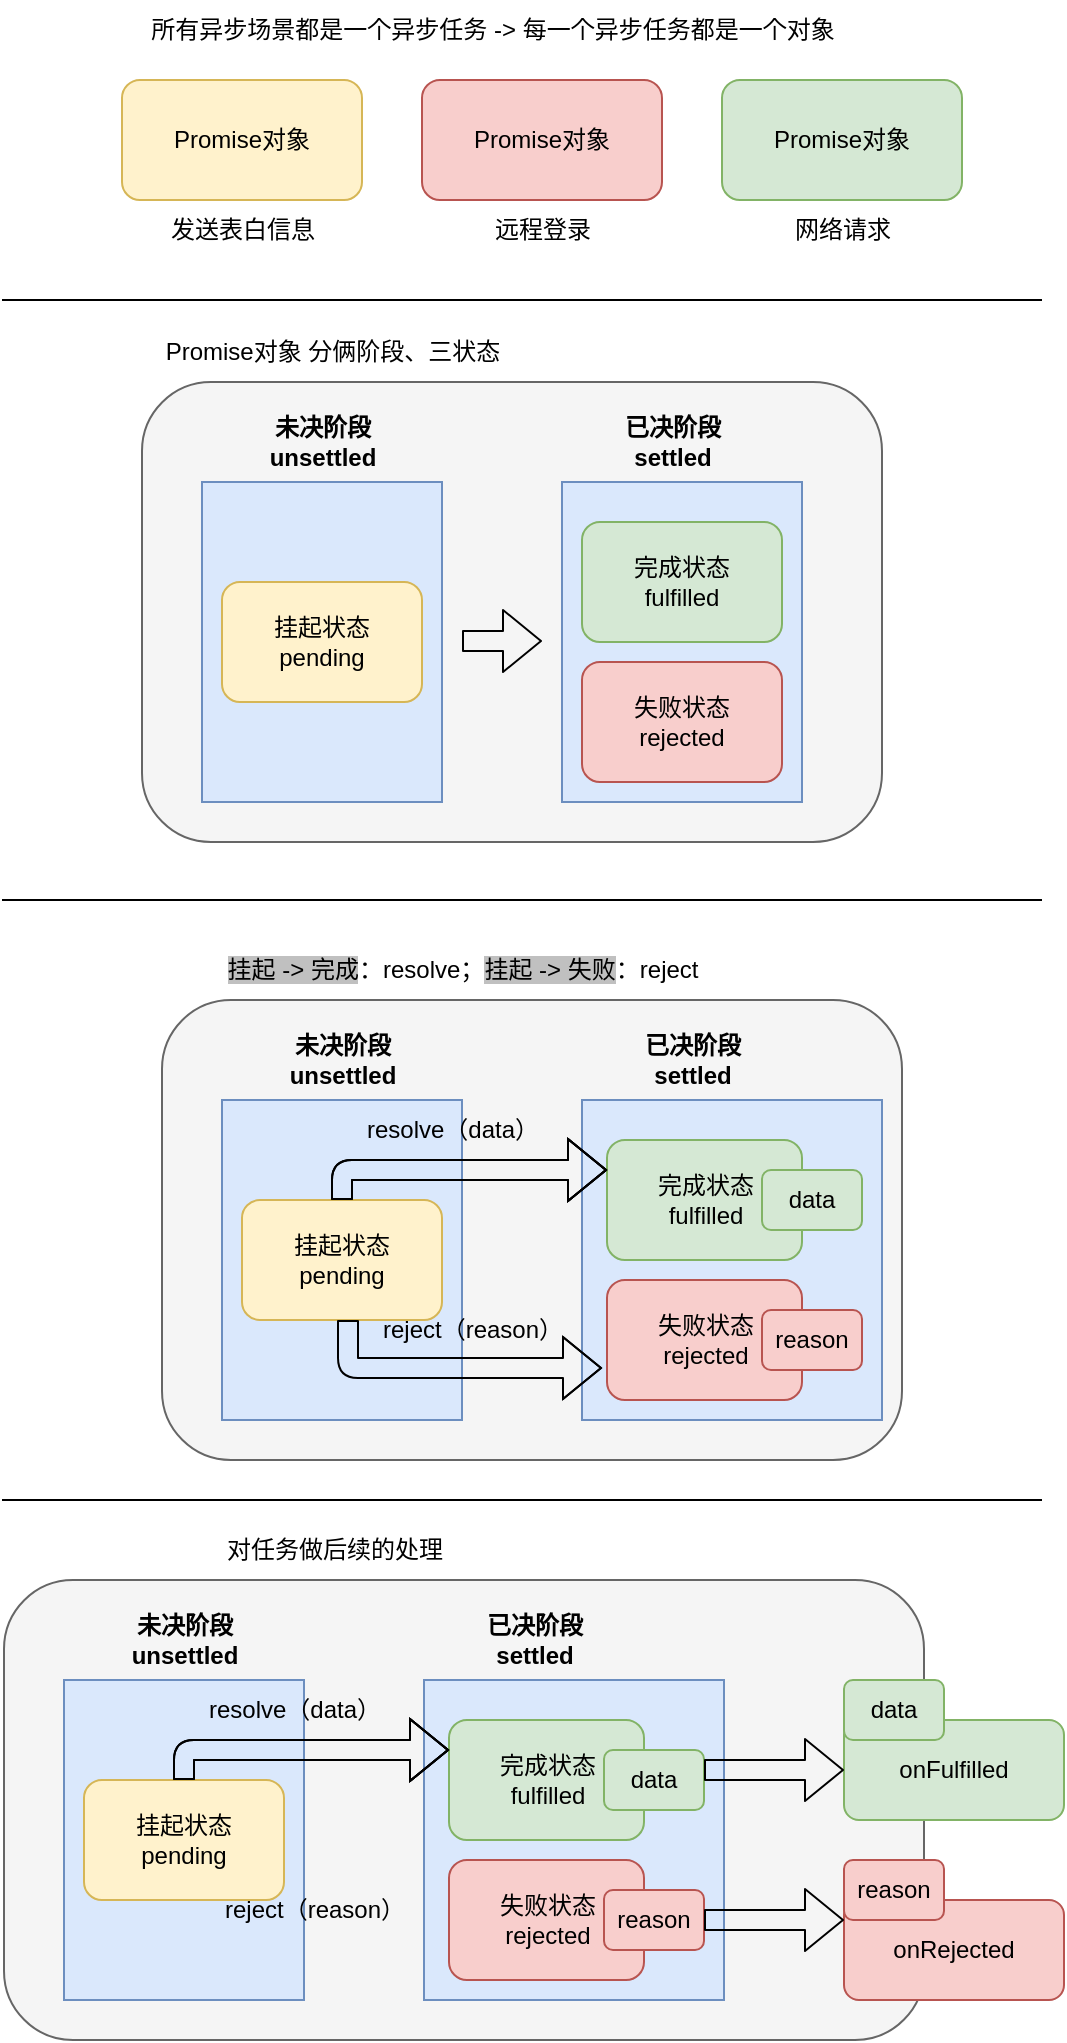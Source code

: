 <mxfile>
    <diagram id="3TOXhCAEjBs_PFjCSZv1" name="第 1 页">
        <mxGraphModel dx="1063" dy="538" grid="1" gridSize="10" guides="1" tooltips="1" connect="1" arrows="1" fold="1" page="1" pageScale="1" pageWidth="1200" pageHeight="1920" math="0" shadow="0">
            <root>
                <mxCell id="0"/>
                <mxCell id="1" parent="0"/>
                <mxCell id="3" value="所有异步场景都是一个异步任务 -&amp;gt; 每一个异步任务都是一个对象" style="text;html=1;align=center;verticalAlign=middle;resizable=0;points=[];autosize=1;strokeColor=none;fillColor=none;" vertex="1" parent="1">
                    <mxGeometry x="60" y="10" width="370" height="30" as="geometry"/>
                </mxCell>
                <mxCell id="5" value="" style="group" vertex="1" connectable="0" parent="1">
                    <mxGeometry x="60" y="50" width="120" height="90" as="geometry"/>
                </mxCell>
                <mxCell id="2" value="Promise对象" style="rounded=1;whiteSpace=wrap;html=1;fillColor=#fff2cc;strokeColor=#d6b656;" vertex="1" parent="5">
                    <mxGeometry width="120" height="60" as="geometry"/>
                </mxCell>
                <mxCell id="4" value="发送表白信息" style="text;html=1;align=center;verticalAlign=middle;resizable=0;points=[];autosize=1;strokeColor=none;fillColor=none;" vertex="1" parent="5">
                    <mxGeometry x="10" y="60" width="100" height="30" as="geometry"/>
                </mxCell>
                <mxCell id="6" value="" style="group" vertex="1" connectable="0" parent="1">
                    <mxGeometry x="210" y="50" width="120" height="90" as="geometry"/>
                </mxCell>
                <mxCell id="7" value="Promise对象" style="rounded=1;whiteSpace=wrap;html=1;fillColor=#f8cecc;strokeColor=#b85450;" vertex="1" parent="6">
                    <mxGeometry width="120" height="60" as="geometry"/>
                </mxCell>
                <mxCell id="8" value="远程登录" style="text;html=1;align=center;verticalAlign=middle;resizable=0;points=[];autosize=1;strokeColor=none;fillColor=none;" vertex="1" parent="6">
                    <mxGeometry x="25" y="60" width="70" height="30" as="geometry"/>
                </mxCell>
                <mxCell id="9" value="" style="group" vertex="1" connectable="0" parent="1">
                    <mxGeometry x="360" y="50" width="120" height="90" as="geometry"/>
                </mxCell>
                <mxCell id="10" value="Promise对象" style="rounded=1;whiteSpace=wrap;html=1;fillColor=#d5e8d4;strokeColor=#82b366;" vertex="1" parent="9">
                    <mxGeometry width="120" height="60" as="geometry"/>
                </mxCell>
                <mxCell id="11" value="网络请求" style="text;html=1;align=center;verticalAlign=middle;resizable=0;points=[];autosize=1;strokeColor=none;fillColor=none;" vertex="1" parent="9">
                    <mxGeometry x="25" y="60" width="70" height="30" as="geometry"/>
                </mxCell>
                <mxCell id="23" value="" style="endArrow=none;html=1;" edge="1" parent="1">
                    <mxGeometry width="50" height="50" relative="1" as="geometry">
                        <mxPoint y="160" as="sourcePoint"/>
                        <mxPoint x="520" y="160" as="targetPoint"/>
                    </mxGeometry>
                </mxCell>
                <mxCell id="26" value="" style="group" vertex="1" connectable="0" parent="1">
                    <mxGeometry x="70" y="171" width="370" height="260" as="geometry"/>
                </mxCell>
                <mxCell id="24" value="Promise对象 分俩阶段、三状态" style="text;html=1;align=center;verticalAlign=middle;resizable=0;points=[];autosize=1;strokeColor=none;fillColor=none;" vertex="1" parent="26">
                    <mxGeometry width="190" height="30" as="geometry"/>
                </mxCell>
                <mxCell id="25" value="" style="group" vertex="1" connectable="0" parent="26">
                    <mxGeometry y="30" width="370" height="230" as="geometry"/>
                </mxCell>
                <mxCell id="17" value="" style="rounded=1;whiteSpace=wrap;html=1;fillColor=#f5f5f5;fontColor=#333333;strokeColor=#666666;" vertex="1" parent="25">
                    <mxGeometry width="370" height="230" as="geometry"/>
                </mxCell>
                <mxCell id="18" value="" style="group" vertex="1" connectable="0" parent="25">
                    <mxGeometry x="30" y="50" width="120" height="160" as="geometry"/>
                </mxCell>
                <mxCell id="12" value="" style="rounded=0;whiteSpace=wrap;html=1;fillColor=#dae8fc;strokeColor=#6c8ebf;" vertex="1" parent="18">
                    <mxGeometry width="120" height="160" as="geometry"/>
                </mxCell>
                <mxCell id="13" value="挂起状态&lt;br&gt;pending" style="rounded=1;whiteSpace=wrap;html=1;fillColor=#fff2cc;strokeColor=#d6b656;" vertex="1" parent="18">
                    <mxGeometry x="10" y="50" width="100" height="60" as="geometry"/>
                </mxCell>
                <mxCell id="19" value="" style="group" vertex="1" connectable="0" parent="25">
                    <mxGeometry x="210" y="50" width="120" height="160" as="geometry"/>
                </mxCell>
                <mxCell id="14" value="" style="rounded=0;whiteSpace=wrap;html=1;fillColor=#dae8fc;strokeColor=#6c8ebf;" vertex="1" parent="19">
                    <mxGeometry width="120" height="160" as="geometry"/>
                </mxCell>
                <mxCell id="15" value="完成状态&lt;br&gt;fulfilled" style="rounded=1;whiteSpace=wrap;html=1;fillColor=#d5e8d4;strokeColor=#82b366;" vertex="1" parent="19">
                    <mxGeometry x="10" y="20" width="100" height="60" as="geometry"/>
                </mxCell>
                <mxCell id="16" value="失败状态&lt;br&gt;rejected" style="rounded=1;whiteSpace=wrap;html=1;fillColor=#f8cecc;strokeColor=#b85450;" vertex="1" parent="19">
                    <mxGeometry x="10" y="90" width="100" height="60" as="geometry"/>
                </mxCell>
                <mxCell id="20" value="未决阶段&lt;br&gt;unsettled" style="text;html=1;align=center;verticalAlign=middle;resizable=0;points=[];autosize=1;strokeColor=none;fillColor=none;fontStyle=1" vertex="1" parent="25">
                    <mxGeometry x="50" y="10" width="80" height="40" as="geometry"/>
                </mxCell>
                <mxCell id="21" value="已决阶段&lt;br&gt;settled" style="text;html=1;align=center;verticalAlign=middle;resizable=0;points=[];autosize=1;strokeColor=none;fillColor=none;fontStyle=1" vertex="1" parent="25">
                    <mxGeometry x="230" y="10" width="70" height="40" as="geometry"/>
                </mxCell>
                <mxCell id="22" value="" style="shape=flexArrow;endArrow=classic;html=1;" edge="1" parent="25">
                    <mxGeometry width="50" height="50" relative="1" as="geometry">
                        <mxPoint x="160" y="129.5" as="sourcePoint"/>
                        <mxPoint x="200" y="129.5" as="targetPoint"/>
                    </mxGeometry>
                </mxCell>
                <mxCell id="27" value="" style="endArrow=none;html=1;" edge="1" parent="1">
                    <mxGeometry width="50" height="50" relative="1" as="geometry">
                        <mxPoint y="460" as="sourcePoint"/>
                        <mxPoint x="520" y="460" as="targetPoint"/>
                    </mxGeometry>
                </mxCell>
                <mxCell id="49" value="" style="group" vertex="1" connectable="0" parent="1">
                    <mxGeometry x="80" y="480" width="370" height="260" as="geometry"/>
                </mxCell>
                <mxCell id="28" value="" style="group" vertex="1" connectable="0" parent="49">
                    <mxGeometry width="370" height="260" as="geometry"/>
                </mxCell>
                <mxCell id="29" value="&lt;span lang=&quot;zh-CN&quot; style=&quot;background:silver;mso-highlight:silver&quot;&gt;挂起&lt;/span&gt;&lt;span lang=&quot;en-US&quot; style=&quot;background:silver;mso-highlight:silver&quot;&gt; -&amp;gt; &lt;/span&gt;&lt;span lang=&quot;zh-CN&quot; style=&quot;background:silver;mso-highlight:silver&quot;&gt;完成&lt;/span&gt;&lt;span lang=&quot;zh-CN&quot;&gt;：&lt;/span&gt;&lt;span lang=&quot;en-US&quot;&gt;resolve&lt;/span&gt;&lt;span lang=&quot;zh-CN&quot;&gt;；&lt;/span&gt;&lt;span lang=&quot;zh-CN&quot; style=&quot;background:silver;mso-highlight:silver&quot;&gt;挂起&lt;/span&gt;&lt;span lang=&quot;en-US&quot; style=&quot;background:silver;mso-highlight:silver&quot;&gt; -&amp;gt; &lt;/span&gt;&lt;span lang=&quot;zh-CN&quot; style=&quot;background:silver;mso-highlight:silver&quot;&gt;失败&lt;/span&gt;&lt;span lang=&quot;zh-CN&quot;&gt;：&lt;/span&gt;&lt;span lang=&quot;en-US&quot;&gt;reject&lt;/span&gt;" style="text;html=1;align=center;verticalAlign=middle;resizable=0;points=[];autosize=1;strokeColor=none;fillColor=none;" vertex="1" parent="28">
                    <mxGeometry x="20" width="260" height="30" as="geometry"/>
                </mxCell>
                <mxCell id="30" value="" style="group" vertex="1" connectable="0" parent="28">
                    <mxGeometry y="30" width="370" height="230" as="geometry"/>
                </mxCell>
                <mxCell id="31" value="" style="rounded=1;whiteSpace=wrap;html=1;fillColor=#f5f5f5;fontColor=#333333;strokeColor=#666666;" vertex="1" parent="30">
                    <mxGeometry width="370" height="230" as="geometry"/>
                </mxCell>
                <mxCell id="32" value="" style="group" vertex="1" connectable="0" parent="30">
                    <mxGeometry x="30" y="50" width="180" height="160" as="geometry"/>
                </mxCell>
                <mxCell id="33" value="" style="rounded=0;whiteSpace=wrap;html=1;fillColor=#dae8fc;strokeColor=#6c8ebf;" vertex="1" parent="32">
                    <mxGeometry width="120" height="160" as="geometry"/>
                </mxCell>
                <mxCell id="34" value="挂起状态&lt;br&gt;pending" style="rounded=1;whiteSpace=wrap;html=1;fillColor=#fff2cc;strokeColor=#d6b656;" vertex="1" parent="32">
                    <mxGeometry x="10" y="50" width="100" height="60" as="geometry"/>
                </mxCell>
                <mxCell id="43" value="resolve（data）" style="text;html=1;align=center;verticalAlign=middle;resizable=0;points=[];autosize=1;strokeColor=none;fillColor=none;" vertex="1" parent="32">
                    <mxGeometry x="60" width="110" height="30" as="geometry"/>
                </mxCell>
                <mxCell id="46" value="reject（reason）" style="text;html=1;align=center;verticalAlign=middle;resizable=0;points=[];autosize=1;strokeColor=none;fillColor=none;" vertex="1" parent="32">
                    <mxGeometry x="70" y="100" width="110" height="30" as="geometry"/>
                </mxCell>
                <mxCell id="35" value="" style="group" vertex="1" connectable="0" parent="30">
                    <mxGeometry x="210" y="50" width="150" height="160" as="geometry"/>
                </mxCell>
                <mxCell id="36" value="" style="rounded=0;whiteSpace=wrap;html=1;fillColor=#dae8fc;strokeColor=#6c8ebf;" vertex="1" parent="35">
                    <mxGeometry width="150" height="160" as="geometry"/>
                </mxCell>
                <mxCell id="37" value="完成状态&lt;br&gt;fulfilled" style="rounded=1;whiteSpace=wrap;html=1;fillColor=#d5e8d4;strokeColor=#82b366;" vertex="1" parent="35">
                    <mxGeometry x="12.5" y="20" width="97.5" height="60" as="geometry"/>
                </mxCell>
                <mxCell id="38" value="失败状态&lt;br&gt;rejected" style="rounded=1;whiteSpace=wrap;html=1;fillColor=#f8cecc;strokeColor=#b85450;" vertex="1" parent="35">
                    <mxGeometry x="12.5" y="90" width="97.5" height="60" as="geometry"/>
                </mxCell>
                <mxCell id="47" value="data" style="rounded=1;whiteSpace=wrap;html=1;fillColor=#d5e8d4;strokeColor=#82b366;" vertex="1" parent="35">
                    <mxGeometry x="90" y="35" width="50" height="30" as="geometry"/>
                </mxCell>
                <mxCell id="48" value="reason" style="rounded=1;whiteSpace=wrap;html=1;fillColor=#f8cecc;strokeColor=#b85450;" vertex="1" parent="35">
                    <mxGeometry x="90" y="105" width="50" height="30" as="geometry"/>
                </mxCell>
                <mxCell id="39" value="未决阶段&lt;br&gt;unsettled" style="text;html=1;align=center;verticalAlign=middle;resizable=0;points=[];autosize=1;strokeColor=none;fillColor=none;fontStyle=1" vertex="1" parent="30">
                    <mxGeometry x="50" y="10" width="80" height="40" as="geometry"/>
                </mxCell>
                <mxCell id="40" value="已决阶段&lt;br&gt;settled" style="text;html=1;align=center;verticalAlign=middle;resizable=0;points=[];autosize=1;strokeColor=none;fillColor=none;fontStyle=1" vertex="1" parent="30">
                    <mxGeometry x="230" y="10" width="70" height="40" as="geometry"/>
                </mxCell>
                <mxCell id="42" value="" style="shape=flexArrow;endArrow=classic;html=1;exitX=0.5;exitY=0;exitDx=0;exitDy=0;entryX=0;entryY=0.25;entryDx=0;entryDy=0;" edge="1" parent="30" source="34" target="37">
                    <mxGeometry width="50" height="50" relative="1" as="geometry">
                        <mxPoint x="570" y="100" as="sourcePoint"/>
                        <mxPoint x="620" y="50" as="targetPoint"/>
                        <Array as="points">
                            <mxPoint x="90" y="85"/>
                        </Array>
                    </mxGeometry>
                </mxCell>
                <mxCell id="44" value="" style="shape=flexArrow;endArrow=classic;html=1;exitX=0.5;exitY=0;exitDx=0;exitDy=0;entryX=0;entryY=0.25;entryDx=0;entryDy=0;" edge="1" parent="30" source="34" target="37">
                    <mxGeometry width="50" height="50" relative="1" as="geometry">
                        <mxPoint x="170" y="610" as="sourcePoint"/>
                        <mxPoint x="300" y="595" as="targetPoint"/>
                        <Array as="points">
                            <mxPoint x="90" y="85"/>
                            <mxPoint x="160" y="85"/>
                        </Array>
                    </mxGeometry>
                </mxCell>
                <mxCell id="45" value="" style="shape=flexArrow;endArrow=classic;html=1;" edge="1" parent="49">
                    <mxGeometry width="50" height="50" relative="1" as="geometry">
                        <mxPoint x="93" y="190" as="sourcePoint"/>
                        <mxPoint x="220" y="214" as="targetPoint"/>
                        <Array as="points">
                            <mxPoint x="93" y="214"/>
                        </Array>
                    </mxGeometry>
                </mxCell>
                <mxCell id="50" value="" style="endArrow=none;html=1;" edge="1" parent="1">
                    <mxGeometry width="50" height="50" relative="1" as="geometry">
                        <mxPoint y="760" as="sourcePoint"/>
                        <mxPoint x="520" y="760" as="targetPoint"/>
                    </mxGeometry>
                </mxCell>
                <mxCell id="81" value="" style="group" vertex="1" connectable="0" parent="1">
                    <mxGeometry x="1" y="770" width="530" height="260" as="geometry"/>
                </mxCell>
                <mxCell id="71" value="" style="shape=flexArrow;endArrow=classic;html=1;" edge="1" parent="81">
                    <mxGeometry width="50" height="50" relative="1" as="geometry">
                        <mxPoint x="93" y="190" as="sourcePoint"/>
                        <mxPoint x="220" y="214" as="targetPoint"/>
                        <Array as="points">
                            <mxPoint x="93" y="214"/>
                        </Array>
                    </mxGeometry>
                </mxCell>
                <mxCell id="72" value="对任务做后续的处理" style="text;html=1;align=center;verticalAlign=middle;resizable=0;points=[];autosize=1;strokeColor=none;fillColor=none;container=0;" vertex="1" parent="81">
                    <mxGeometry x="100" width="130" height="30" as="geometry"/>
                </mxCell>
                <mxCell id="55" value="" style="rounded=1;whiteSpace=wrap;html=1;fillColor=#f5f5f5;fontColor=#333333;strokeColor=#666666;" vertex="1" parent="81">
                    <mxGeometry y="30" width="460" height="230" as="geometry"/>
                </mxCell>
                <mxCell id="56" value="" style="group" vertex="1" connectable="0" parent="81">
                    <mxGeometry x="30" y="80" width="180" height="160" as="geometry"/>
                </mxCell>
                <mxCell id="57" value="" style="rounded=0;whiteSpace=wrap;html=1;fillColor=#dae8fc;strokeColor=#6c8ebf;" vertex="1" parent="56">
                    <mxGeometry width="120" height="160" as="geometry"/>
                </mxCell>
                <mxCell id="58" value="挂起状态&lt;br&gt;pending" style="rounded=1;whiteSpace=wrap;html=1;fillColor=#fff2cc;strokeColor=#d6b656;" vertex="1" parent="56">
                    <mxGeometry x="10" y="50" width="100" height="60" as="geometry"/>
                </mxCell>
                <mxCell id="59" value="resolve（data）" style="text;html=1;align=center;verticalAlign=middle;resizable=0;points=[];autosize=1;strokeColor=none;fillColor=none;" vertex="1" parent="56">
                    <mxGeometry x="60" width="110" height="30" as="geometry"/>
                </mxCell>
                <mxCell id="60" value="reject（reason）" style="text;html=1;align=center;verticalAlign=middle;resizable=0;points=[];autosize=1;strokeColor=none;fillColor=none;" vertex="1" parent="56">
                    <mxGeometry x="70" y="100" width="110" height="30" as="geometry"/>
                </mxCell>
                <mxCell id="61" value="" style="group" vertex="1" connectable="0" parent="81">
                    <mxGeometry x="210" y="80" width="150" height="160" as="geometry"/>
                </mxCell>
                <mxCell id="62" value="" style="rounded=0;whiteSpace=wrap;html=1;fillColor=#dae8fc;strokeColor=#6c8ebf;" vertex="1" parent="61">
                    <mxGeometry width="150" height="160" as="geometry"/>
                </mxCell>
                <mxCell id="63" value="完成状态&lt;br&gt;fulfilled" style="rounded=1;whiteSpace=wrap;html=1;fillColor=#d5e8d4;strokeColor=#82b366;" vertex="1" parent="61">
                    <mxGeometry x="12.5" y="20" width="97.5" height="60" as="geometry"/>
                </mxCell>
                <mxCell id="64" value="失败状态&lt;br&gt;rejected" style="rounded=1;whiteSpace=wrap;html=1;fillColor=#f8cecc;strokeColor=#b85450;" vertex="1" parent="61">
                    <mxGeometry x="12.5" y="90" width="97.5" height="60" as="geometry"/>
                </mxCell>
                <mxCell id="65" value="data" style="rounded=1;whiteSpace=wrap;html=1;fillColor=#d5e8d4;strokeColor=#82b366;" vertex="1" parent="61">
                    <mxGeometry x="90" y="35" width="50" height="30" as="geometry"/>
                </mxCell>
                <mxCell id="66" value="reason" style="rounded=1;whiteSpace=wrap;html=1;fillColor=#f8cecc;strokeColor=#b85450;" vertex="1" parent="61">
                    <mxGeometry x="90" y="105" width="50" height="30" as="geometry"/>
                </mxCell>
                <mxCell id="67" value="未决阶段&lt;br&gt;unsettled" style="text;html=1;align=center;verticalAlign=middle;resizable=0;points=[];autosize=1;strokeColor=none;fillColor=none;fontStyle=1" vertex="1" parent="81">
                    <mxGeometry x="50" y="40" width="80" height="40" as="geometry"/>
                </mxCell>
                <mxCell id="68" value="已决阶段&lt;br&gt;settled" style="text;html=1;align=center;verticalAlign=middle;resizable=0;points=[];autosize=1;strokeColor=none;fillColor=none;fontStyle=1" vertex="1" parent="81">
                    <mxGeometry x="230" y="40" width="70" height="40" as="geometry"/>
                </mxCell>
                <mxCell id="69" value="" style="shape=flexArrow;endArrow=classic;html=1;exitX=0.5;exitY=0;exitDx=0;exitDy=0;entryX=0;entryY=0.25;entryDx=0;entryDy=0;" edge="1" parent="81" source="58" target="63">
                    <mxGeometry width="50" height="50" relative="1" as="geometry">
                        <mxPoint x="570" y="130" as="sourcePoint"/>
                        <mxPoint x="620" y="80" as="targetPoint"/>
                        <Array as="points">
                            <mxPoint x="90" y="115"/>
                        </Array>
                    </mxGeometry>
                </mxCell>
                <mxCell id="70" value="" style="shape=flexArrow;endArrow=classic;html=1;exitX=0.5;exitY=0;exitDx=0;exitDy=0;entryX=0;entryY=0.25;entryDx=0;entryDy=0;" edge="1" parent="81" source="58" target="63">
                    <mxGeometry width="50" height="50" relative="1" as="geometry">
                        <mxPoint x="170" y="640" as="sourcePoint"/>
                        <mxPoint x="300" y="625" as="targetPoint"/>
                        <Array as="points">
                            <mxPoint x="90" y="115"/>
                            <mxPoint x="160" y="115"/>
                        </Array>
                    </mxGeometry>
                </mxCell>
                <mxCell id="75" value="" style="group" vertex="1" connectable="0" parent="81">
                    <mxGeometry x="420" y="80" width="110" height="70" as="geometry"/>
                </mxCell>
                <mxCell id="73" value="onFulfilled" style="rounded=1;whiteSpace=wrap;html=1;fillColor=#d5e8d4;strokeColor=#82b366;" vertex="1" parent="75">
                    <mxGeometry y="20" width="110" height="50" as="geometry"/>
                </mxCell>
                <mxCell id="74" value="data" style="rounded=1;whiteSpace=wrap;html=1;fillColor=#d5e8d4;strokeColor=#82b366;" vertex="1" parent="75">
                    <mxGeometry width="50" height="30" as="geometry"/>
                </mxCell>
                <mxCell id="76" value="" style="group;" vertex="1" connectable="0" parent="81">
                    <mxGeometry x="420" y="170" width="110" height="70" as="geometry"/>
                </mxCell>
                <mxCell id="77" value="onRejected" style="rounded=1;whiteSpace=wrap;html=1;fillColor=#f8cecc;strokeColor=#b85450;" vertex="1" parent="76">
                    <mxGeometry y="20" width="110" height="50" as="geometry"/>
                </mxCell>
                <mxCell id="78" value="reason" style="rounded=1;whiteSpace=wrap;html=1;fillColor=#f8cecc;strokeColor=#b85450;" vertex="1" parent="76">
                    <mxGeometry width="50" height="30" as="geometry"/>
                </mxCell>
                <mxCell id="79" value="" style="shape=flexArrow;endArrow=classic;html=1;" edge="1" parent="81" target="73">
                    <mxGeometry width="50" height="50" relative="1" as="geometry">
                        <mxPoint x="350" y="125" as="sourcePoint"/>
                        <mxPoint x="580" y="-20" as="targetPoint"/>
                    </mxGeometry>
                </mxCell>
                <mxCell id="80" value="" style="shape=flexArrow;endArrow=classic;html=1;" edge="1" parent="81">
                    <mxGeometry width="50" height="50" relative="1" as="geometry">
                        <mxPoint x="350" y="200" as="sourcePoint"/>
                        <mxPoint x="420" y="200" as="targetPoint"/>
                    </mxGeometry>
                </mxCell>
            </root>
        </mxGraphModel>
    </diagram>
</mxfile>